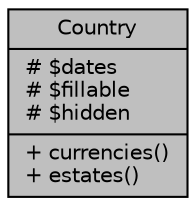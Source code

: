 digraph "Country"
{
 // LATEX_PDF_SIZE
  bgcolor="transparent";
  edge [fontname="Helvetica",fontsize="10",labelfontname="Helvetica",labelfontsize="10"];
  node [fontname="Helvetica",fontsize="10",shape=record];
  Node1 [label="{Country\n|# $dates\l# $fillable\l# $hidden\l|+ currencies()\l+ estates()\l}",height=0.2,width=0.4,color="black", fillcolor="grey75", style="filled", fontcolor="black",tooltip="Datos de Países."];
}
